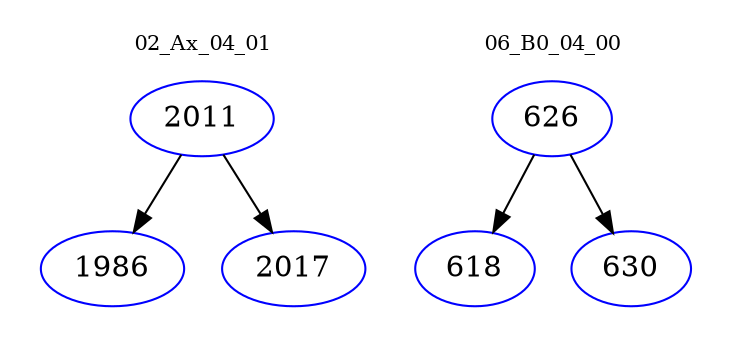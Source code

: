 digraph{
subgraph cluster_0 {
color = white
label = "02_Ax_04_01";
fontsize=10;
T0_2011 [label="2011", color="blue"]
T0_2011 -> T0_1986 [color="black"]
T0_1986 [label="1986", color="blue"]
T0_2011 -> T0_2017 [color="black"]
T0_2017 [label="2017", color="blue"]
}
subgraph cluster_1 {
color = white
label = "06_B0_04_00";
fontsize=10;
T1_626 [label="626", color="blue"]
T1_626 -> T1_618 [color="black"]
T1_618 [label="618", color="blue"]
T1_626 -> T1_630 [color="black"]
T1_630 [label="630", color="blue"]
}
}

